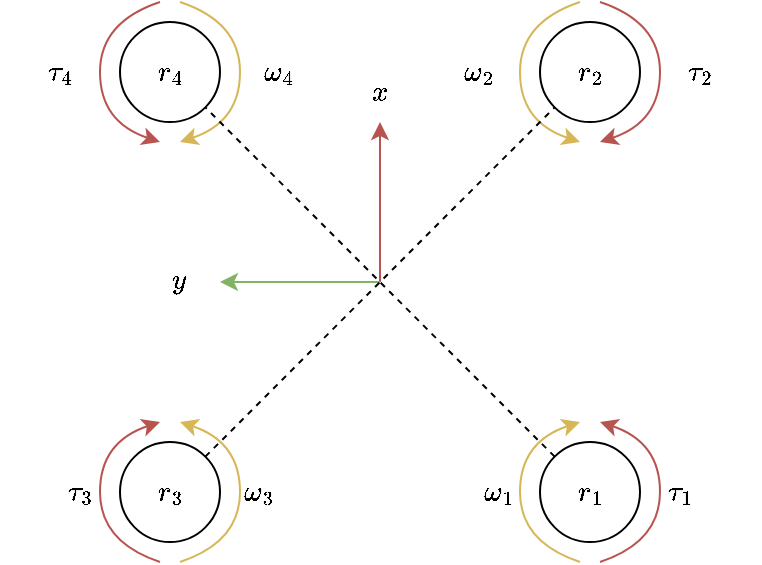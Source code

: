 <mxfile>
    <diagram name="Page-1" id="Os9D_q9ZTiycslfnQTE_">
        <mxGraphModel dx="557" dy="712" grid="1" gridSize="10" guides="1" tooltips="1" connect="1" arrows="1" fold="1" page="1" pageScale="1" pageWidth="1169" pageHeight="827" math="1" shadow="0">
            <root>
                <mxCell id="0"/>
                <mxCell id="1" parent="0"/>
                <mxCell id="2" value="" style="endArrow=classic;html=1;fillColor=#f8cecc;strokeColor=#b85450;" edge="1" parent="1">
                    <mxGeometry width="50" height="50" relative="1" as="geometry">
                        <mxPoint x="360" y="400" as="sourcePoint"/>
                        <mxPoint x="360" y="320" as="targetPoint"/>
                    </mxGeometry>
                </mxCell>
                <mxCell id="3" value="" style="endArrow=classic;html=1;fillColor=#d5e8d4;strokeColor=#82b366;" edge="1" parent="1">
                    <mxGeometry width="50" height="50" relative="1" as="geometry">
                        <mxPoint x="360" y="400" as="sourcePoint"/>
                        <mxPoint x="280" y="400" as="targetPoint"/>
                    </mxGeometry>
                </mxCell>
                <mxCell id="4" value="$$x$$" style="text;html=1;align=center;verticalAlign=middle;whiteSpace=wrap;rounded=0;" vertex="1" parent="1">
                    <mxGeometry x="330" y="290" width="60" height="30" as="geometry"/>
                </mxCell>
                <mxCell id="5" value="$$y$$" style="text;html=1;align=center;verticalAlign=middle;whiteSpace=wrap;rounded=0;" vertex="1" parent="1">
                    <mxGeometry x="230" y="384" width="60" height="30" as="geometry"/>
                </mxCell>
                <mxCell id="6" value="$$r_4$$" style="ellipse;whiteSpace=wrap;html=1;aspect=fixed;" vertex="1" parent="1">
                    <mxGeometry x="230" y="270" width="50" height="50" as="geometry"/>
                </mxCell>
                <mxCell id="7" value="$$r_2$$" style="ellipse;whiteSpace=wrap;html=1;aspect=fixed;" vertex="1" parent="1">
                    <mxGeometry x="440" y="270" width="50" height="50" as="geometry"/>
                </mxCell>
                <mxCell id="8" value="$$r_3$$" style="ellipse;whiteSpace=wrap;html=1;aspect=fixed;" vertex="1" parent="1">
                    <mxGeometry x="230" y="480" width="50" height="50" as="geometry"/>
                </mxCell>
                <mxCell id="9" value="$$r_1$$" style="ellipse;whiteSpace=wrap;html=1;aspect=fixed;" vertex="1" parent="1">
                    <mxGeometry x="440" y="480" width="50" height="50" as="geometry"/>
                </mxCell>
                <mxCell id="10" value="" style="curved=1;endArrow=classic;html=1;fillColor=#fff2cc;strokeColor=#d6b656;" edge="1" parent="1">
                    <mxGeometry width="50" height="50" relative="1" as="geometry">
                        <mxPoint x="460" y="540" as="sourcePoint"/>
                        <mxPoint x="460" y="470" as="targetPoint"/>
                        <Array as="points">
                            <mxPoint x="430" y="530"/>
                            <mxPoint x="430" y="480"/>
                        </Array>
                    </mxGeometry>
                </mxCell>
                <mxCell id="13" value="" style="curved=1;endArrow=classic;html=1;fillColor=#fff2cc;strokeColor=#d6b656;" edge="1" parent="1">
                    <mxGeometry width="50" height="50" relative="1" as="geometry">
                        <mxPoint x="260" y="540" as="sourcePoint"/>
                        <mxPoint x="260" y="470" as="targetPoint"/>
                        <Array as="points">
                            <mxPoint x="290" y="530"/>
                            <mxPoint x="290" y="480"/>
                        </Array>
                    </mxGeometry>
                </mxCell>
                <mxCell id="14" value="" style="curved=1;endArrow=none;html=1;fillColor=#f8cecc;strokeColor=#b85450;startArrow=classic;startFill=1;endFill=0;" edge="1" parent="1">
                    <mxGeometry width="50" height="50" relative="1" as="geometry">
                        <mxPoint x="470" y="330" as="sourcePoint"/>
                        <mxPoint x="470" y="260" as="targetPoint"/>
                        <Array as="points">
                            <mxPoint x="500" y="320"/>
                            <mxPoint x="500" y="270"/>
                        </Array>
                    </mxGeometry>
                </mxCell>
                <mxCell id="15" value="" style="curved=1;endArrow=none;html=1;fillColor=#f8cecc;strokeColor=#b85450;startArrow=classic;startFill=1;endFill=0;" edge="1" parent="1">
                    <mxGeometry width="50" height="50" relative="1" as="geometry">
                        <mxPoint x="250" y="330" as="sourcePoint"/>
                        <mxPoint x="250" y="260" as="targetPoint"/>
                        <Array as="points">
                            <mxPoint x="220" y="320"/>
                            <mxPoint x="220" y="270"/>
                        </Array>
                    </mxGeometry>
                </mxCell>
                <mxCell id="16" value="$$\omega_4$$" style="text;html=1;align=center;verticalAlign=middle;whiteSpace=wrap;rounded=0;" vertex="1" parent="1">
                    <mxGeometry x="280" y="280" width="60" height="30" as="geometry"/>
                </mxCell>
                <mxCell id="17" value="$$\omega_2$$" style="text;html=1;align=center;verticalAlign=middle;whiteSpace=wrap;rounded=0;" vertex="1" parent="1">
                    <mxGeometry x="380" y="280" width="60" height="30" as="geometry"/>
                </mxCell>
                <mxCell id="18" value="$$\omega_3$$" style="text;html=1;align=center;verticalAlign=middle;whiteSpace=wrap;rounded=0;" vertex="1" parent="1">
                    <mxGeometry x="270" y="490" width="60" height="30" as="geometry"/>
                </mxCell>
                <mxCell id="19" value="$$\omega_1$$" style="text;html=1;align=center;verticalAlign=middle;whiteSpace=wrap;rounded=0;" vertex="1" parent="1">
                    <mxGeometry x="390" y="490" width="60" height="30" as="geometry"/>
                </mxCell>
                <mxCell id="20" value="" style="curved=1;endArrow=none;html=1;fillColor=#fff2cc;strokeColor=#d6b656;startArrow=classic;startFill=1;endFill=0;" edge="1" parent="1">
                    <mxGeometry width="50" height="50" relative="1" as="geometry">
                        <mxPoint x="460" y="330" as="sourcePoint"/>
                        <mxPoint x="460" y="260" as="targetPoint"/>
                        <Array as="points">
                            <mxPoint x="430" y="320"/>
                            <mxPoint x="430" y="270"/>
                        </Array>
                    </mxGeometry>
                </mxCell>
                <mxCell id="21" value="" style="curved=1;endArrow=none;html=1;fillColor=#fff2cc;strokeColor=#d6b656;startArrow=classic;startFill=1;endFill=0;" edge="1" parent="1">
                    <mxGeometry width="50" height="50" relative="1" as="geometry">
                        <mxPoint x="260" y="330" as="sourcePoint"/>
                        <mxPoint x="260" y="260" as="targetPoint"/>
                        <Array as="points">
                            <mxPoint x="290" y="320"/>
                            <mxPoint x="290" y="270"/>
                        </Array>
                    </mxGeometry>
                </mxCell>
                <mxCell id="22" value="$$\tau_4$$" style="text;html=1;align=center;verticalAlign=middle;whiteSpace=wrap;rounded=0;" vertex="1" parent="1">
                    <mxGeometry x="170" y="280" width="60" height="30" as="geometry"/>
                </mxCell>
                <mxCell id="23" value="$$\tau_2$$" style="text;html=1;align=center;verticalAlign=middle;whiteSpace=wrap;rounded=0;" vertex="1" parent="1">
                    <mxGeometry x="490" y="280" width="60" height="30" as="geometry"/>
                </mxCell>
                <mxCell id="24" value="" style="curved=1;endArrow=classic;html=1;fillColor=#f8cecc;strokeColor=#b85450;" edge="1" parent="1">
                    <mxGeometry width="50" height="50" relative="1" as="geometry">
                        <mxPoint x="250" y="540" as="sourcePoint"/>
                        <mxPoint x="250" y="470" as="targetPoint"/>
                        <Array as="points">
                            <mxPoint x="220" y="530"/>
                            <mxPoint x="220" y="480"/>
                        </Array>
                    </mxGeometry>
                </mxCell>
                <mxCell id="25" value="" style="curved=1;endArrow=classic;html=1;fillColor=#f8cecc;strokeColor=#b85450;" edge="1" parent="1">
                    <mxGeometry width="50" height="50" relative="1" as="geometry">
                        <mxPoint x="470" y="540" as="sourcePoint"/>
                        <mxPoint x="470" y="470" as="targetPoint"/>
                        <Array as="points">
                            <mxPoint x="500" y="530"/>
                            <mxPoint x="500" y="480"/>
                        </Array>
                    </mxGeometry>
                </mxCell>
                <mxCell id="26" value="$$\tau_3$$" style="text;html=1;align=center;verticalAlign=middle;whiteSpace=wrap;rounded=0;" vertex="1" parent="1">
                    <mxGeometry x="180" y="490" width="60" height="30" as="geometry"/>
                </mxCell>
                <mxCell id="27" value="$$\tau_1$$" style="text;html=1;align=center;verticalAlign=middle;whiteSpace=wrap;rounded=0;" vertex="1" parent="1">
                    <mxGeometry x="480" y="490" width="60" height="30" as="geometry"/>
                </mxCell>
                <mxCell id="28" value="" style="endArrow=none;html=1;entryX=0;entryY=1;entryDx=0;entryDy=0;dashed=1;" edge="1" parent="1" source="8" target="7">
                    <mxGeometry width="50" height="50" relative="1" as="geometry">
                        <mxPoint x="340" y="370" as="sourcePoint"/>
                        <mxPoint x="390" y="320" as="targetPoint"/>
                    </mxGeometry>
                </mxCell>
                <mxCell id="29" value="" style="endArrow=none;html=1;entryX=1;entryY=1;entryDx=0;entryDy=0;exitX=0;exitY=0;exitDx=0;exitDy=0;dashed=1;" edge="1" parent="1" source="9" target="6">
                    <mxGeometry width="50" height="50" relative="1" as="geometry">
                        <mxPoint x="420" y="480" as="sourcePoint"/>
                        <mxPoint x="457" y="323" as="targetPoint"/>
                    </mxGeometry>
                </mxCell>
            </root>
        </mxGraphModel>
    </diagram>
</mxfile>